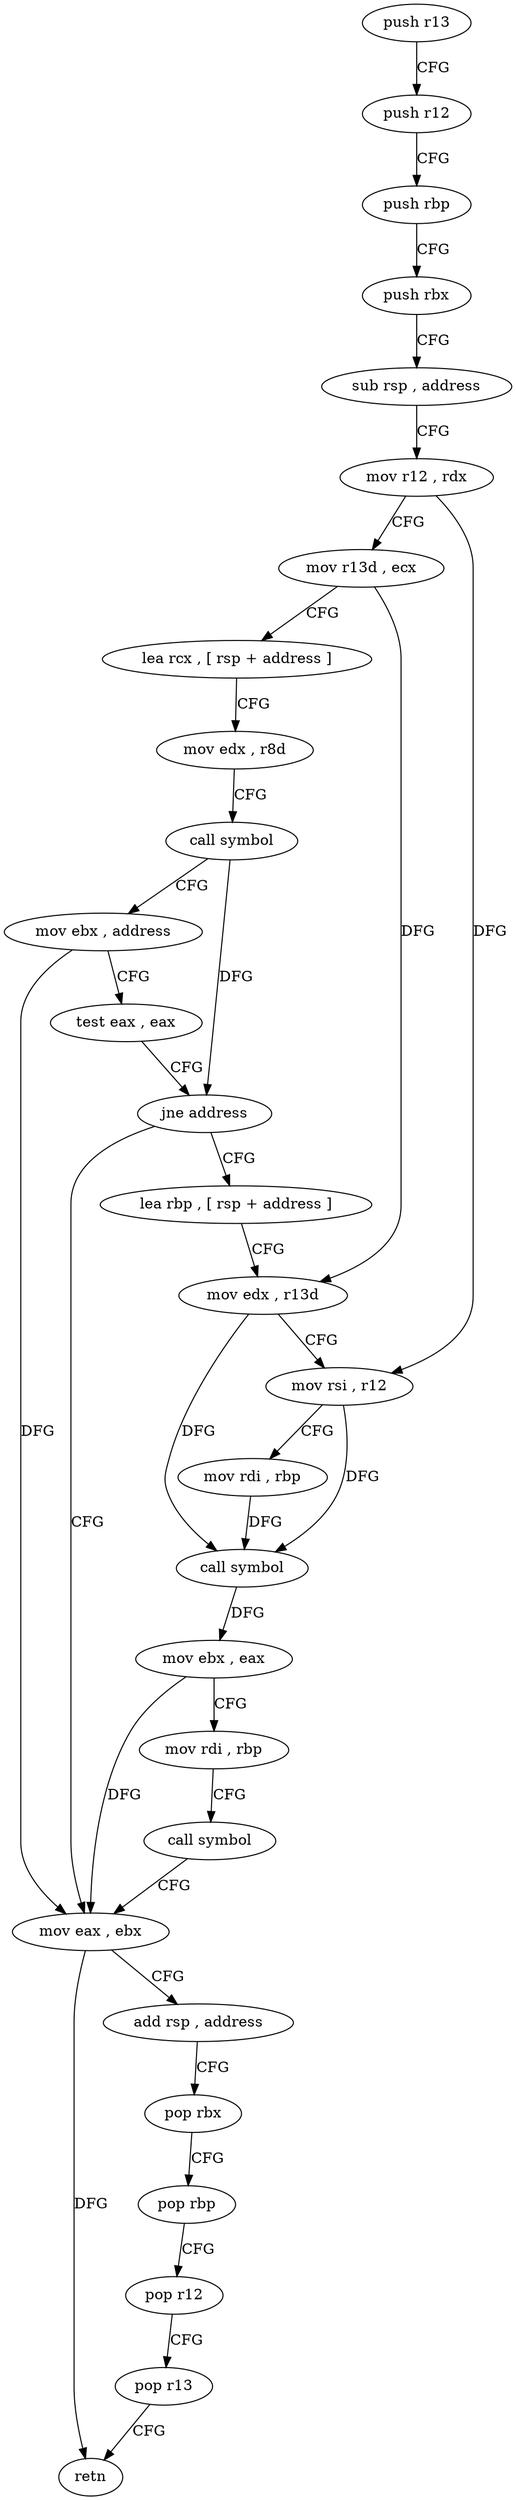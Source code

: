 digraph "func" {
"210484" [label = "push r13" ]
"210486" [label = "push r12" ]
"210488" [label = "push rbp" ]
"210489" [label = "push rbx" ]
"210490" [label = "sub rsp , address" ]
"210494" [label = "mov r12 , rdx" ]
"210497" [label = "mov r13d , ecx" ]
"210500" [label = "lea rcx , [ rsp + address ]" ]
"210505" [label = "mov edx , r8d" ]
"210508" [label = "call symbol" ]
"210513" [label = "mov ebx , address" ]
"210518" [label = "test eax , eax" ]
"210520" [label = "jne address" ]
"210551" [label = "mov eax , ebx" ]
"210522" [label = "lea rbp , [ rsp + address ]" ]
"210553" [label = "add rsp , address" ]
"210557" [label = "pop rbx" ]
"210558" [label = "pop rbp" ]
"210559" [label = "pop r12" ]
"210561" [label = "pop r13" ]
"210563" [label = "retn" ]
"210527" [label = "mov edx , r13d" ]
"210530" [label = "mov rsi , r12" ]
"210533" [label = "mov rdi , rbp" ]
"210536" [label = "call symbol" ]
"210541" [label = "mov ebx , eax" ]
"210543" [label = "mov rdi , rbp" ]
"210546" [label = "call symbol" ]
"210484" -> "210486" [ label = "CFG" ]
"210486" -> "210488" [ label = "CFG" ]
"210488" -> "210489" [ label = "CFG" ]
"210489" -> "210490" [ label = "CFG" ]
"210490" -> "210494" [ label = "CFG" ]
"210494" -> "210497" [ label = "CFG" ]
"210494" -> "210530" [ label = "DFG" ]
"210497" -> "210500" [ label = "CFG" ]
"210497" -> "210527" [ label = "DFG" ]
"210500" -> "210505" [ label = "CFG" ]
"210505" -> "210508" [ label = "CFG" ]
"210508" -> "210513" [ label = "CFG" ]
"210508" -> "210520" [ label = "DFG" ]
"210513" -> "210518" [ label = "CFG" ]
"210513" -> "210551" [ label = "DFG" ]
"210518" -> "210520" [ label = "CFG" ]
"210520" -> "210551" [ label = "CFG" ]
"210520" -> "210522" [ label = "CFG" ]
"210551" -> "210553" [ label = "CFG" ]
"210551" -> "210563" [ label = "DFG" ]
"210522" -> "210527" [ label = "CFG" ]
"210553" -> "210557" [ label = "CFG" ]
"210557" -> "210558" [ label = "CFG" ]
"210558" -> "210559" [ label = "CFG" ]
"210559" -> "210561" [ label = "CFG" ]
"210561" -> "210563" [ label = "CFG" ]
"210527" -> "210530" [ label = "CFG" ]
"210527" -> "210536" [ label = "DFG" ]
"210530" -> "210533" [ label = "CFG" ]
"210530" -> "210536" [ label = "DFG" ]
"210533" -> "210536" [ label = "DFG" ]
"210536" -> "210541" [ label = "DFG" ]
"210541" -> "210543" [ label = "CFG" ]
"210541" -> "210551" [ label = "DFG" ]
"210543" -> "210546" [ label = "CFG" ]
"210546" -> "210551" [ label = "CFG" ]
}
